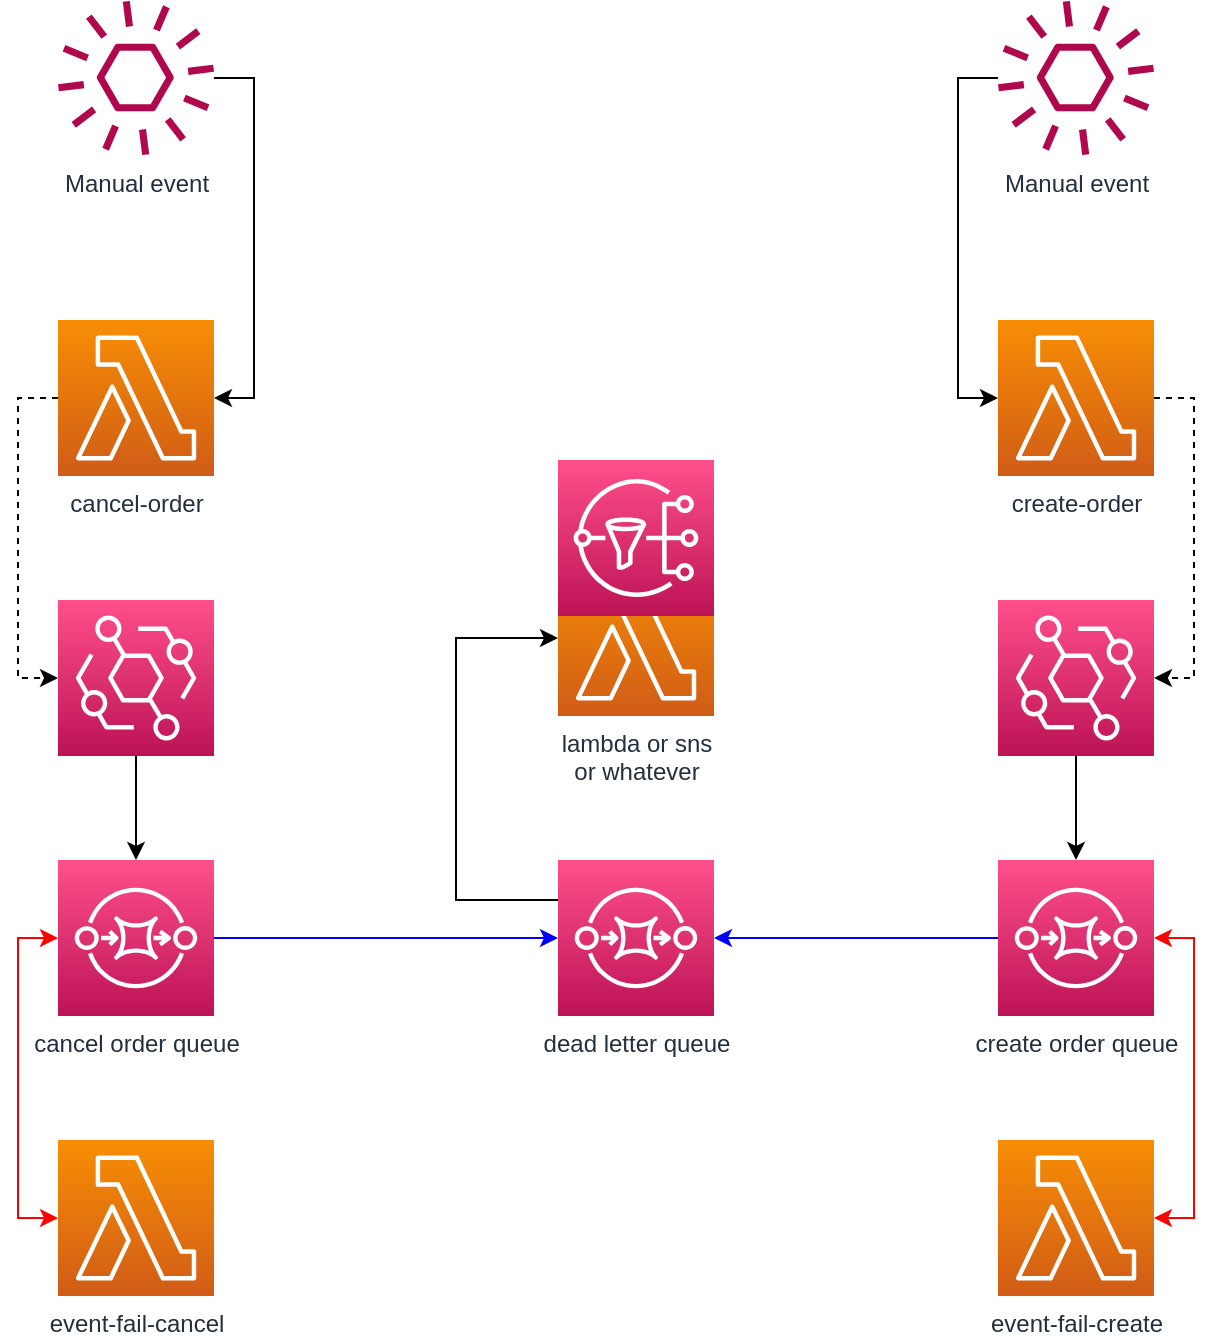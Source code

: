 <mxfile version="16.1.2" type="device"><diagram id="aHFCmrn6BxKUDPxy-AO6" name="Página-1"><mxGraphModel dx="1106" dy="892" grid="1" gridSize="10" guides="1" tooltips="1" connect="1" arrows="1" fold="1" page="1" pageScale="1" pageWidth="827" pageHeight="1169" math="0" shadow="0"><root><mxCell id="0"/><mxCell id="1" parent="0"/><mxCell id="ezMFCZKiUsppqDYJay7O-18" style="edgeStyle=orthogonalEdgeStyle;rounded=0;orthogonalLoop=1;jettySize=auto;html=1;entryX=1;entryY=0.5;entryDx=0;entryDy=0;entryPerimeter=0;" parent="1" source="ezMFCZKiUsppqDYJay7O-1" target="ezMFCZKiUsppqDYJay7O-3" edge="1"><mxGeometry relative="1" as="geometry"><Array as="points"><mxPoint x="178" y="149"/><mxPoint x="178" y="309"/></Array></mxGeometry></mxCell><mxCell id="ezMFCZKiUsppqDYJay7O-1" value="Manual event" style="sketch=0;outlineConnect=0;fontColor=#232F3E;gradientColor=none;fillColor=#B0084D;strokeColor=none;dashed=0;verticalLabelPosition=bottom;verticalAlign=top;align=center;html=1;fontSize=12;fontStyle=0;aspect=fixed;pointerEvents=1;shape=mxgraph.aws4.event;" parent="1" vertex="1"><mxGeometry x="80" y="110" width="78" height="78" as="geometry"/></mxCell><mxCell id="ezMFCZKiUsppqDYJay7O-19" style="edgeStyle=orthogonalEdgeStyle;rounded=0;orthogonalLoop=1;jettySize=auto;html=1;entryX=0;entryY=0.5;entryDx=0;entryDy=0;entryPerimeter=0;dashed=1;" parent="1" source="ezMFCZKiUsppqDYJay7O-3" target="ezMFCZKiUsppqDYJay7O-5" edge="1"><mxGeometry relative="1" as="geometry"><Array as="points"><mxPoint x="60" y="309"/><mxPoint x="60" y="449"/></Array></mxGeometry></mxCell><mxCell id="ezMFCZKiUsppqDYJay7O-3" value="cancel-order" style="sketch=0;points=[[0,0,0],[0.25,0,0],[0.5,0,0],[0.75,0,0],[1,0,0],[0,1,0],[0.25,1,0],[0.5,1,0],[0.75,1,0],[1,1,0],[0,0.25,0],[0,0.5,0],[0,0.75,0],[1,0.25,0],[1,0.5,0],[1,0.75,0]];outlineConnect=0;fontColor=#232F3E;gradientColor=#F78E04;gradientDirection=north;fillColor=#D05C17;strokeColor=#ffffff;dashed=0;verticalLabelPosition=bottom;verticalAlign=top;align=center;html=1;fontSize=12;fontStyle=0;aspect=fixed;shape=mxgraph.aws4.resourceIcon;resIcon=mxgraph.aws4.lambda;" parent="1" vertex="1"><mxGeometry x="80" y="270" width="78" height="78" as="geometry"/></mxCell><mxCell id="ezMFCZKiUsppqDYJay7O-20" style="edgeStyle=orthogonalEdgeStyle;rounded=0;orthogonalLoop=1;jettySize=auto;html=1;" parent="1" source="ezMFCZKiUsppqDYJay7O-5" target="ezMFCZKiUsppqDYJay7O-7" edge="1"><mxGeometry relative="1" as="geometry"/></mxCell><mxCell id="ezMFCZKiUsppqDYJay7O-5" value="" style="sketch=0;points=[[0,0,0],[0.25,0,0],[0.5,0,0],[0.75,0,0],[1,0,0],[0,1,0],[0.25,1,0],[0.5,1,0],[0.75,1,0],[1,1,0],[0,0.25,0],[0,0.5,0],[0,0.75,0],[1,0.25,0],[1,0.5,0],[1,0.75,0]];outlineConnect=0;fontColor=#232F3E;gradientColor=#FF4F8B;gradientDirection=north;fillColor=#BC1356;strokeColor=#ffffff;dashed=0;verticalLabelPosition=bottom;verticalAlign=top;align=center;html=1;fontSize=12;fontStyle=0;aspect=fixed;shape=mxgraph.aws4.resourceIcon;resIcon=mxgraph.aws4.eventbridge;" parent="1" vertex="1"><mxGeometry x="80" y="410" width="78" height="78" as="geometry"/></mxCell><mxCell id="ezMFCZKiUsppqDYJay7O-21" style="edgeStyle=orthogonalEdgeStyle;rounded=0;orthogonalLoop=1;jettySize=auto;html=1;entryX=0;entryY=0.5;entryDx=0;entryDy=0;entryPerimeter=0;strokeColor=#0000FF;" parent="1" source="ezMFCZKiUsppqDYJay7O-7" target="ezMFCZKiUsppqDYJay7O-8" edge="1"><mxGeometry relative="1" as="geometry"/></mxCell><mxCell id="ezMFCZKiUsppqDYJay7O-31" style="edgeStyle=orthogonalEdgeStyle;rounded=0;orthogonalLoop=1;jettySize=auto;html=1;entryX=0;entryY=0.5;entryDx=0;entryDy=0;entryPerimeter=0;strokeColor=#FF0000;startArrow=classic;startFill=1;" parent="1" source="ezMFCZKiUsppqDYJay7O-7" target="ezMFCZKiUsppqDYJay7O-15" edge="1"><mxGeometry relative="1" as="geometry"><Array as="points"><mxPoint x="60" y="579"/><mxPoint x="60" y="719"/></Array></mxGeometry></mxCell><mxCell id="ezMFCZKiUsppqDYJay7O-7" value="cancel order queue" style="sketch=0;points=[[0,0,0],[0.25,0,0],[0.5,0,0],[0.75,0,0],[1,0,0],[0,1,0],[0.25,1,0],[0.5,1,0],[0.75,1,0],[1,1,0],[0,0.25,0],[0,0.5,0],[0,0.75,0],[1,0.25,0],[1,0.5,0],[1,0.75,0]];outlineConnect=0;fontColor=#232F3E;gradientColor=#FF4F8B;gradientDirection=north;fillColor=#BC1356;strokeColor=#ffffff;dashed=0;verticalLabelPosition=bottom;verticalAlign=top;align=center;html=1;fontSize=12;fontStyle=0;aspect=fixed;shape=mxgraph.aws4.resourceIcon;resIcon=mxgraph.aws4.sqs;" parent="1" vertex="1"><mxGeometry x="80" y="540" width="78" height="78" as="geometry"/></mxCell><mxCell id="ezMFCZKiUsppqDYJay7O-22" style="edgeStyle=orthogonalEdgeStyle;rounded=0;orthogonalLoop=1;jettySize=auto;html=1;entryX=0;entryY=0.5;entryDx=0;entryDy=0;entryPerimeter=0;" parent="1" source="ezMFCZKiUsppqDYJay7O-8" target="ezMFCZKiUsppqDYJay7O-9" edge="1"><mxGeometry relative="1" as="geometry"><Array as="points"><mxPoint x="279" y="560"/><mxPoint x="279" y="429"/></Array></mxGeometry></mxCell><mxCell id="ezMFCZKiUsppqDYJay7O-8" value="dead letter queue" style="sketch=0;points=[[0,0,0],[0.25,0,0],[0.5,0,0],[0.75,0,0],[1,0,0],[0,1,0],[0.25,1,0],[0.5,1,0],[0.75,1,0],[1,1,0],[0,0.25,0],[0,0.5,0],[0,0.75,0],[1,0.25,0],[1,0.5,0],[1,0.75,0]];outlineConnect=0;fontColor=#232F3E;gradientColor=#FF4F8B;gradientDirection=north;fillColor=#BC1356;strokeColor=#ffffff;dashed=0;verticalLabelPosition=bottom;verticalAlign=top;align=center;html=1;fontSize=12;fontStyle=0;aspect=fixed;shape=mxgraph.aws4.resourceIcon;resIcon=mxgraph.aws4.sqs;" parent="1" vertex="1"><mxGeometry x="330" y="540" width="78" height="78" as="geometry"/></mxCell><mxCell id="ezMFCZKiUsppqDYJay7O-9" value="lambda or sns&lt;br&gt;or whatever" style="sketch=0;points=[[0,0,0],[0.25,0,0],[0.5,0,0],[0.75,0,0],[1,0,0],[0,1,0],[0.25,1,0],[0.5,1,0],[0.75,1,0],[1,1,0],[0,0.25,0],[0,0.5,0],[0,0.75,0],[1,0.25,0],[1,0.5,0],[1,0.75,0]];outlineConnect=0;fontColor=#232F3E;gradientColor=#F78E04;gradientDirection=north;fillColor=#D05C17;strokeColor=#ffffff;dashed=0;verticalLabelPosition=bottom;verticalAlign=top;align=center;html=1;fontSize=12;fontStyle=0;aspect=fixed;shape=mxgraph.aws4.resourceIcon;resIcon=mxgraph.aws4.lambda;" parent="1" vertex="1"><mxGeometry x="330" y="390" width="78" height="78" as="geometry"/></mxCell><mxCell id="ezMFCZKiUsppqDYJay7O-26" style="edgeStyle=orthogonalEdgeStyle;rounded=0;orthogonalLoop=1;jettySize=auto;html=1;entryX=0;entryY=0.5;entryDx=0;entryDy=0;entryPerimeter=0;" parent="1" source="ezMFCZKiUsppqDYJay7O-10" target="ezMFCZKiUsppqDYJay7O-11" edge="1"><mxGeometry relative="1" as="geometry"><Array as="points"><mxPoint x="530" y="149"/><mxPoint x="530" y="309"/></Array></mxGeometry></mxCell><mxCell id="ezMFCZKiUsppqDYJay7O-10" value="Manual event" style="sketch=0;outlineConnect=0;fontColor=#232F3E;gradientColor=none;fillColor=#B0084D;strokeColor=none;dashed=0;verticalLabelPosition=bottom;verticalAlign=top;align=center;html=1;fontSize=12;fontStyle=0;aspect=fixed;pointerEvents=1;shape=mxgraph.aws4.event;" parent="1" vertex="1"><mxGeometry x="550" y="110" width="78" height="78" as="geometry"/></mxCell><mxCell id="ezMFCZKiUsppqDYJay7O-27" style="edgeStyle=orthogonalEdgeStyle;rounded=0;orthogonalLoop=1;jettySize=auto;html=1;entryX=1;entryY=0.5;entryDx=0;entryDy=0;entryPerimeter=0;dashed=1;" parent="1" source="ezMFCZKiUsppqDYJay7O-11" target="ezMFCZKiUsppqDYJay7O-12" edge="1"><mxGeometry relative="1" as="geometry"><Array as="points"><mxPoint x="648" y="309"/><mxPoint x="648" y="449"/></Array></mxGeometry></mxCell><mxCell id="ezMFCZKiUsppqDYJay7O-11" value="create-order" style="sketch=0;points=[[0,0,0],[0.25,0,0],[0.5,0,0],[0.75,0,0],[1,0,0],[0,1,0],[0.25,1,0],[0.5,1,0],[0.75,1,0],[1,1,0],[0,0.25,0],[0,0.5,0],[0,0.75,0],[1,0.25,0],[1,0.5,0],[1,0.75,0]];outlineConnect=0;fontColor=#232F3E;gradientColor=#F78E04;gradientDirection=north;fillColor=#D05C17;strokeColor=#ffffff;dashed=0;verticalLabelPosition=bottom;verticalAlign=top;align=center;html=1;fontSize=12;fontStyle=0;aspect=fixed;shape=mxgraph.aws4.resourceIcon;resIcon=mxgraph.aws4.lambda;" parent="1" vertex="1"><mxGeometry x="550" y="270" width="78" height="78" as="geometry"/></mxCell><mxCell id="ezMFCZKiUsppqDYJay7O-28" style="edgeStyle=orthogonalEdgeStyle;rounded=0;orthogonalLoop=1;jettySize=auto;html=1;entryX=0.5;entryY=0;entryDx=0;entryDy=0;entryPerimeter=0;" parent="1" source="ezMFCZKiUsppqDYJay7O-12" target="ezMFCZKiUsppqDYJay7O-13" edge="1"><mxGeometry relative="1" as="geometry"/></mxCell><mxCell id="ezMFCZKiUsppqDYJay7O-12" value="" style="sketch=0;points=[[0,0,0],[0.25,0,0],[0.5,0,0],[0.75,0,0],[1,0,0],[0,1,0],[0.25,1,0],[0.5,1,0],[0.75,1,0],[1,1,0],[0,0.25,0],[0,0.5,0],[0,0.75,0],[1,0.25,0],[1,0.5,0],[1,0.75,0]];outlineConnect=0;fontColor=#232F3E;gradientColor=#FF4F8B;gradientDirection=north;fillColor=#BC1356;strokeColor=#ffffff;dashed=0;verticalLabelPosition=bottom;verticalAlign=top;align=center;html=1;fontSize=12;fontStyle=0;aspect=fixed;shape=mxgraph.aws4.resourceIcon;resIcon=mxgraph.aws4.eventbridge;" parent="1" vertex="1"><mxGeometry x="550" y="410" width="78" height="78" as="geometry"/></mxCell><mxCell id="ezMFCZKiUsppqDYJay7O-24" style="edgeStyle=orthogonalEdgeStyle;rounded=0;orthogonalLoop=1;jettySize=auto;html=1;strokeColor=#0000FF;" parent="1" source="ezMFCZKiUsppqDYJay7O-13" target="ezMFCZKiUsppqDYJay7O-8" edge="1"><mxGeometry relative="1" as="geometry"><mxPoint x="492" y="579" as="targetPoint"/></mxGeometry></mxCell><mxCell id="ezMFCZKiUsppqDYJay7O-30" style="edgeStyle=orthogonalEdgeStyle;rounded=0;orthogonalLoop=1;jettySize=auto;html=1;entryX=1;entryY=0.5;entryDx=0;entryDy=0;entryPerimeter=0;strokeColor=#FF0000;startArrow=classic;startFill=1;" parent="1" source="ezMFCZKiUsppqDYJay7O-13" target="ezMFCZKiUsppqDYJay7O-16" edge="1"><mxGeometry relative="1" as="geometry"><Array as="points"><mxPoint x="648" y="579"/><mxPoint x="648" y="719"/></Array></mxGeometry></mxCell><mxCell id="ezMFCZKiUsppqDYJay7O-13" value="create order queue" style="sketch=0;points=[[0,0,0],[0.25,0,0],[0.5,0,0],[0.75,0,0],[1,0,0],[0,1,0],[0.25,1,0],[0.5,1,0],[0.75,1,0],[1,1,0],[0,0.25,0],[0,0.5,0],[0,0.75,0],[1,0.25,0],[1,0.5,0],[1,0.75,0]];outlineConnect=0;fontColor=#232F3E;gradientColor=#FF4F8B;gradientDirection=north;fillColor=#BC1356;strokeColor=#ffffff;dashed=0;verticalLabelPosition=bottom;verticalAlign=top;align=center;html=1;fontSize=12;fontStyle=0;aspect=fixed;shape=mxgraph.aws4.resourceIcon;resIcon=mxgraph.aws4.sqs;" parent="1" vertex="1"><mxGeometry x="550" y="540" width="78" height="78" as="geometry"/></mxCell><mxCell id="ezMFCZKiUsppqDYJay7O-15" value="event-fail-cancel" style="sketch=0;points=[[0,0,0],[0.25,0,0],[0.5,0,0],[0.75,0,0],[1,0,0],[0,1,0],[0.25,1,0],[0.5,1,0],[0.75,1,0],[1,1,0],[0,0.25,0],[0,0.5,0],[0,0.75,0],[1,0.25,0],[1,0.5,0],[1,0.75,0]];outlineConnect=0;fontColor=#232F3E;gradientColor=#F78E04;gradientDirection=north;fillColor=#D05C17;strokeColor=#ffffff;dashed=0;verticalLabelPosition=bottom;verticalAlign=top;align=center;html=1;fontSize=12;fontStyle=0;aspect=fixed;shape=mxgraph.aws4.resourceIcon;resIcon=mxgraph.aws4.lambda;" parent="1" vertex="1"><mxGeometry x="80" y="680" width="78" height="78" as="geometry"/></mxCell><mxCell id="ezMFCZKiUsppqDYJay7O-16" value="event-fail-create" style="sketch=0;points=[[0,0,0],[0.25,0,0],[0.5,0,0],[0.75,0,0],[1,0,0],[0,1,0],[0.25,1,0],[0.5,1,0],[0.75,1,0],[1,1,0],[0,0.25,0],[0,0.5,0],[0,0.75,0],[1,0.25,0],[1,0.5,0],[1,0.75,0]];outlineConnect=0;fontColor=#232F3E;gradientColor=#F78E04;gradientDirection=north;fillColor=#D05C17;strokeColor=#ffffff;dashed=0;verticalLabelPosition=bottom;verticalAlign=top;align=center;html=1;fontSize=12;fontStyle=0;aspect=fixed;shape=mxgraph.aws4.resourceIcon;resIcon=mxgraph.aws4.lambda;" parent="1" vertex="1"><mxGeometry x="550" y="680" width="78" height="78" as="geometry"/></mxCell><mxCell id="ezMFCZKiUsppqDYJay7O-29" value="" style="sketch=0;points=[[0,0,0],[0.25,0,0],[0.5,0,0],[0.75,0,0],[1,0,0],[0,1,0],[0.25,1,0],[0.5,1,0],[0.75,1,0],[1,1,0],[0,0.25,0],[0,0.5,0],[0,0.75,0],[1,0.25,0],[1,0.5,0],[1,0.75,0]];outlineConnect=0;fontColor=#232F3E;gradientColor=#FF4F8B;gradientDirection=north;fillColor=#BC1356;strokeColor=#ffffff;dashed=0;verticalLabelPosition=bottom;verticalAlign=top;align=center;html=1;fontSize=12;fontStyle=0;aspect=fixed;shape=mxgraph.aws4.resourceIcon;resIcon=mxgraph.aws4.sns;" parent="1" vertex="1"><mxGeometry x="330" y="340" width="78" height="78" as="geometry"/></mxCell></root></mxGraphModel></diagram></mxfile>